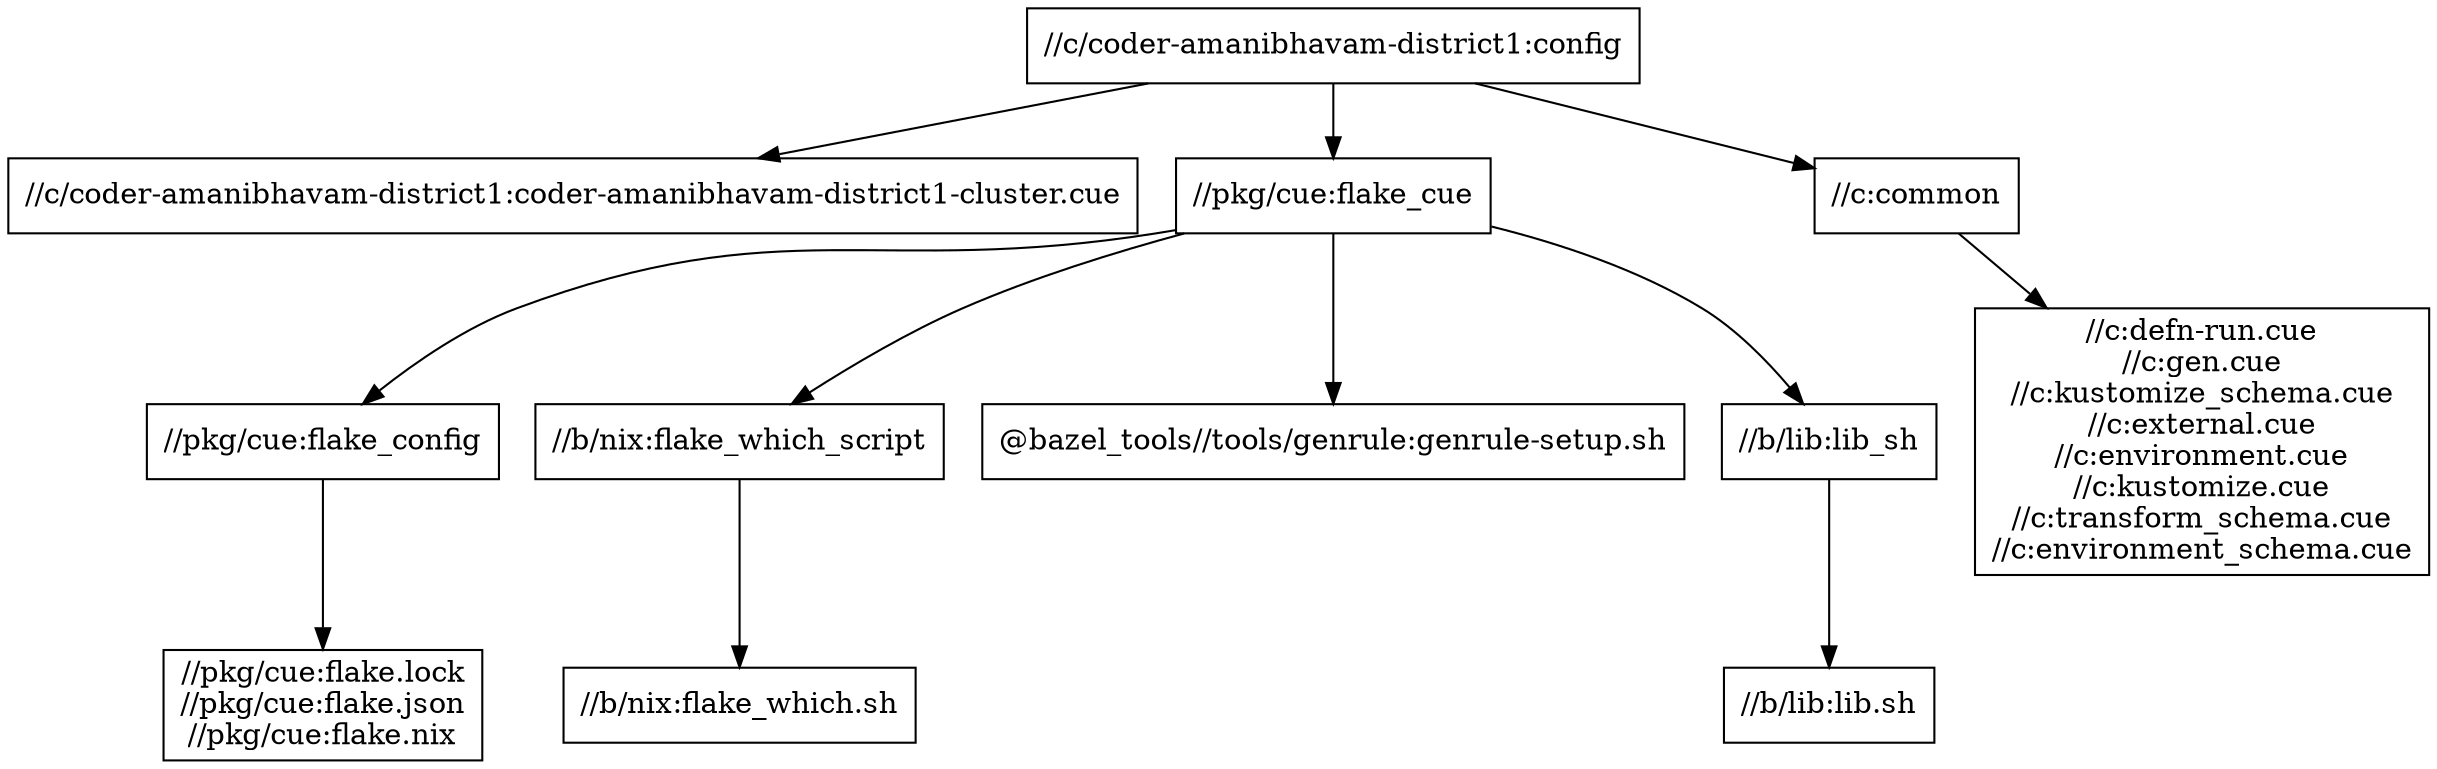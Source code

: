 digraph mygraph {
  node [shape=box];
  "//c/coder-amanibhavam-district1:config"
  "//c/coder-amanibhavam-district1:config" -> "//c/coder-amanibhavam-district1:coder-amanibhavam-district1-cluster.cue"
  "//c/coder-amanibhavam-district1:config" -> "//pkg/cue:flake_cue"
  "//c/coder-amanibhavam-district1:config" -> "//c:common"
  "//c:common"
  "//c:common" -> "//c:defn-run.cue\n//c:gen.cue\n//c:kustomize_schema.cue\n//c:external.cue\n//c:environment.cue\n//c:kustomize.cue\n//c:transform_schema.cue\n//c:environment_schema.cue"
  "//c/coder-amanibhavam-district1:coder-amanibhavam-district1-cluster.cue"
  "//c:defn-run.cue\n//c:gen.cue\n//c:kustomize_schema.cue\n//c:external.cue\n//c:environment.cue\n//c:kustomize.cue\n//c:transform_schema.cue\n//c:environment_schema.cue"
  "//pkg/cue:flake_cue"
  "//pkg/cue:flake_cue" -> "//pkg/cue:flake_config"
  "//pkg/cue:flake_cue" -> "//b/nix:flake_which_script"
  "//pkg/cue:flake_cue" -> "@bazel_tools//tools/genrule:genrule-setup.sh"
  "//pkg/cue:flake_cue" -> "//b/lib:lib_sh"
  "//b/lib:lib_sh"
  "//b/lib:lib_sh" -> "//b/lib:lib.sh"
  "//b/lib:lib.sh"
  "//b/nix:flake_which_script"
  "//b/nix:flake_which_script" -> "//b/nix:flake_which.sh"
  "//b/nix:flake_which.sh"
  "//pkg/cue:flake_config"
  "//pkg/cue:flake_config" -> "//pkg/cue:flake.lock\n//pkg/cue:flake.json\n//pkg/cue:flake.nix"
  "//pkg/cue:flake.lock\n//pkg/cue:flake.json\n//pkg/cue:flake.nix"
  "@bazel_tools//tools/genrule:genrule-setup.sh"
}
